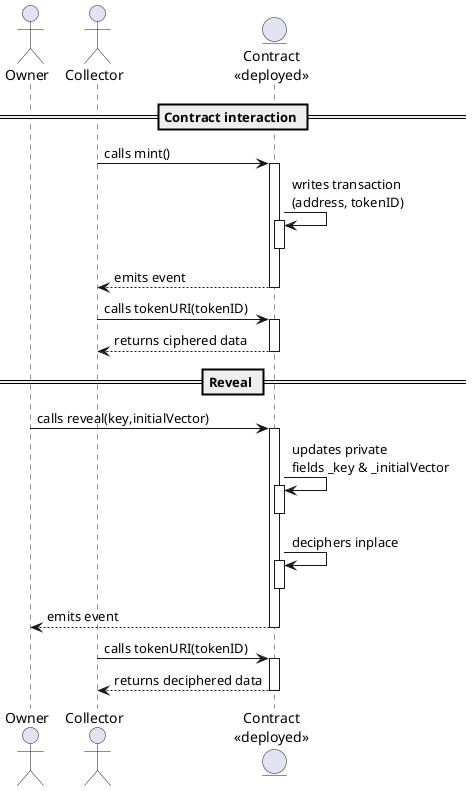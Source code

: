 @startuml

'autonumber
actor       Owner                       as o
actor       Collector                   as c
entity      "Contract\n<<deployed>>"    as contract

== Contract interaction ==
c -> contract : calls mint()
activate contract
contract -> contract : writes transaction\n(address, tokenID)
activate contract
deactivate contract
contract --> c : emits event
deactivate contract

c -> contract : calls tokenURI(tokenID)
activate contract
contract --> c : returns ciphered data
deactivate contract

== Reveal ==
o -> contract : calls reveal(key,initialVector)
activate contract
contract -> contract : updates private\nfields _key & _initialVector
activate contract
deactivate contract
contract -> contract : deciphers inplace
'deactivate contract
activate contract
deactivate contract
contract --> o : emits event
deactivate contract
c -> contract : calls tokenURI(tokenID)
activate contract
contract --> c : returns deciphered data
deactivate contract

@enduml
